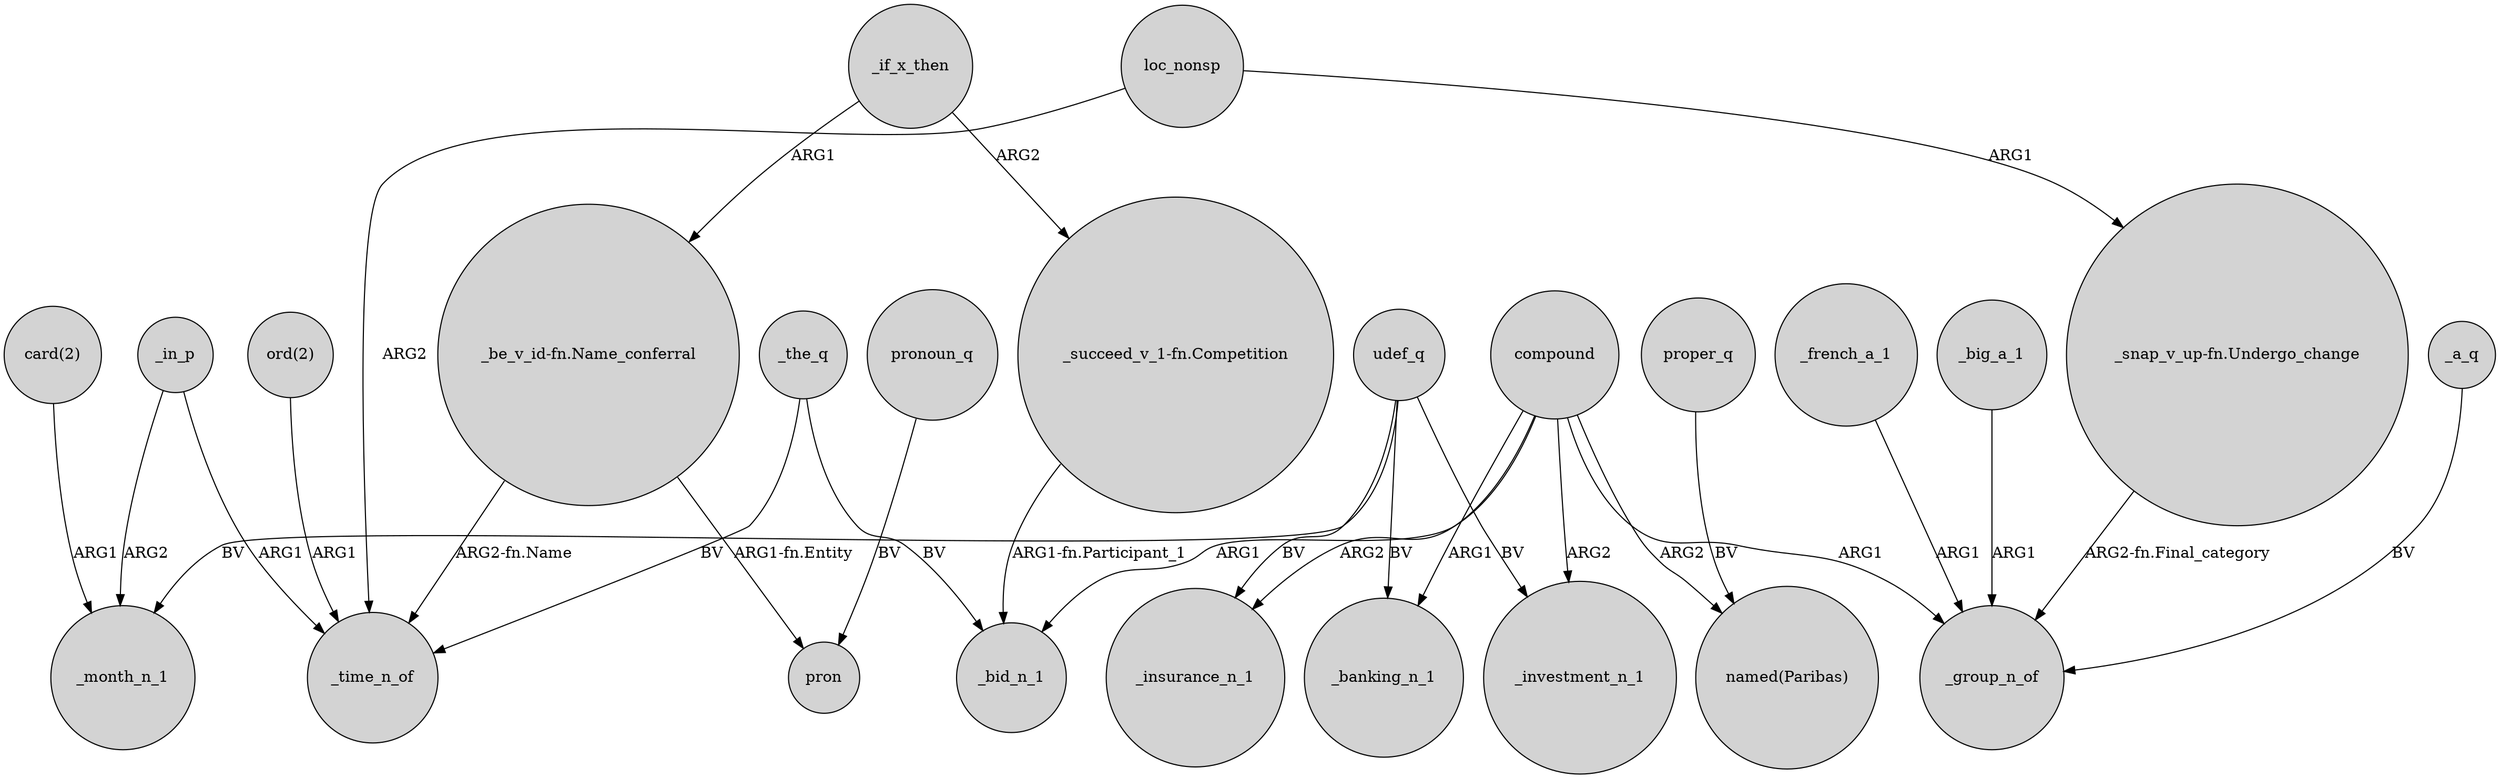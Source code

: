 digraph {
	node [shape=circle style=filled]
	udef_q -> _month_n_1 [label=BV]
	udef_q -> _insurance_n_1 [label=BV]
	"_succeed_v_1-fn.Competition" -> _bid_n_1 [label="ARG1-fn.Participant_1"]
	"ord(2)" -> _time_n_of [label=ARG1]
	compound -> _investment_n_1 [label=ARG2]
	_french_a_1 -> _group_n_of [label=ARG1]
	proper_q -> "named(Paribas)" [label=BV]
	_big_a_1 -> _group_n_of [label=ARG1]
	"_be_v_id-fn.Name_conferral" -> _time_n_of [label="ARG2-fn.Name"]
	loc_nonsp -> "_snap_v_up-fn.Undergo_change" [label=ARG1]
	compound -> _group_n_of [label=ARG1]
	_a_q -> _group_n_of [label=BV]
	"card(2)" -> _month_n_1 [label=ARG1]
	_if_x_then -> "_succeed_v_1-fn.Competition" [label=ARG2]
	pronoun_q -> pron [label=BV]
	_the_q -> _time_n_of [label=BV]
	_in_p -> _month_n_1 [label=ARG2]
	udef_q -> _banking_n_1 [label=BV]
	udef_q -> _investment_n_1 [label=BV]
	_in_p -> _time_n_of [label=ARG1]
	_if_x_then -> "_be_v_id-fn.Name_conferral" [label=ARG1]
	compound -> _insurance_n_1 [label=ARG2]
	"_be_v_id-fn.Name_conferral" -> pron [label="ARG1-fn.Entity"]
	"_snap_v_up-fn.Undergo_change" -> _group_n_of [label="ARG2-fn.Final_category"]
	loc_nonsp -> _time_n_of [label=ARG2]
	compound -> "named(Paribas)" [label=ARG2]
	compound -> _bid_n_1 [label=ARG1]
	compound -> _banking_n_1 [label=ARG1]
	_the_q -> _bid_n_1 [label=BV]
}
